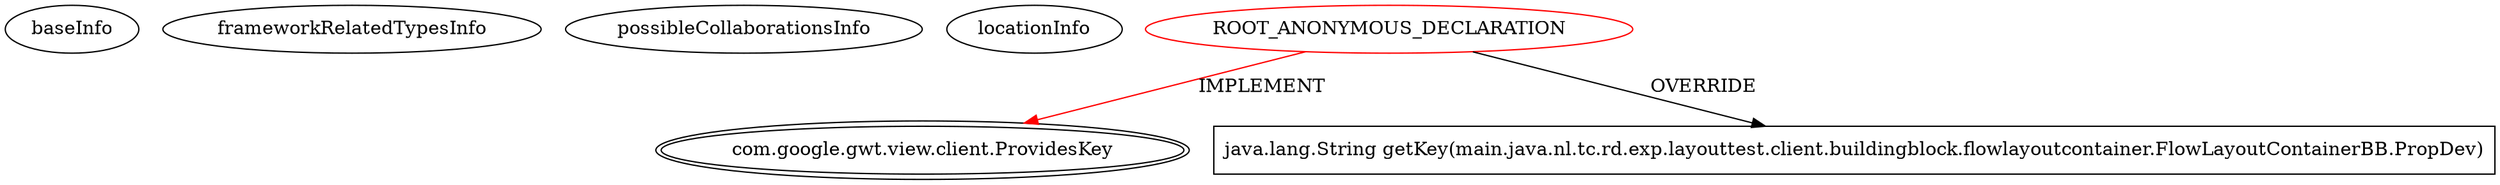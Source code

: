 digraph {
baseInfo[graphId=4336,category="extension_graph",isAnonymous=true,possibleRelation=false]
frameworkRelatedTypesInfo[0="com.google.gwt.view.client.ProvidesKey"]
possibleCollaborationsInfo[]
locationInfo[projectName="rdomingonl-layoutTest",filePath="/rdomingonl-layoutTest/layoutTest-master/src/main/java/nl/tc/rd/exp/layouttest/client/buildingblock/flowlayoutcontainer/FlowLayoutContainerBB.java",contextSignature="com.google.gwt.user.client.ui.Widget getPropertiesWidget()",graphId="4336"]
0[label="ROOT_ANONYMOUS_DECLARATION",vertexType="ROOT_ANONYMOUS_DECLARATION",isFrameworkType=false,color=red]
1[label="com.google.gwt.view.client.ProvidesKey",vertexType="FRAMEWORK_INTERFACE_TYPE",isFrameworkType=true,peripheries=2]
12[label="java.lang.String getKey(main.java.nl.tc.rd.exp.layouttest.client.buildingblock.flowlayoutcontainer.FlowLayoutContainerBB.PropDev)",vertexType="OVERRIDING_METHOD_DECLARATION",isFrameworkType=false,shape=box]
0->1[label="IMPLEMENT",color=red]
0->12[label="OVERRIDE"]
}
